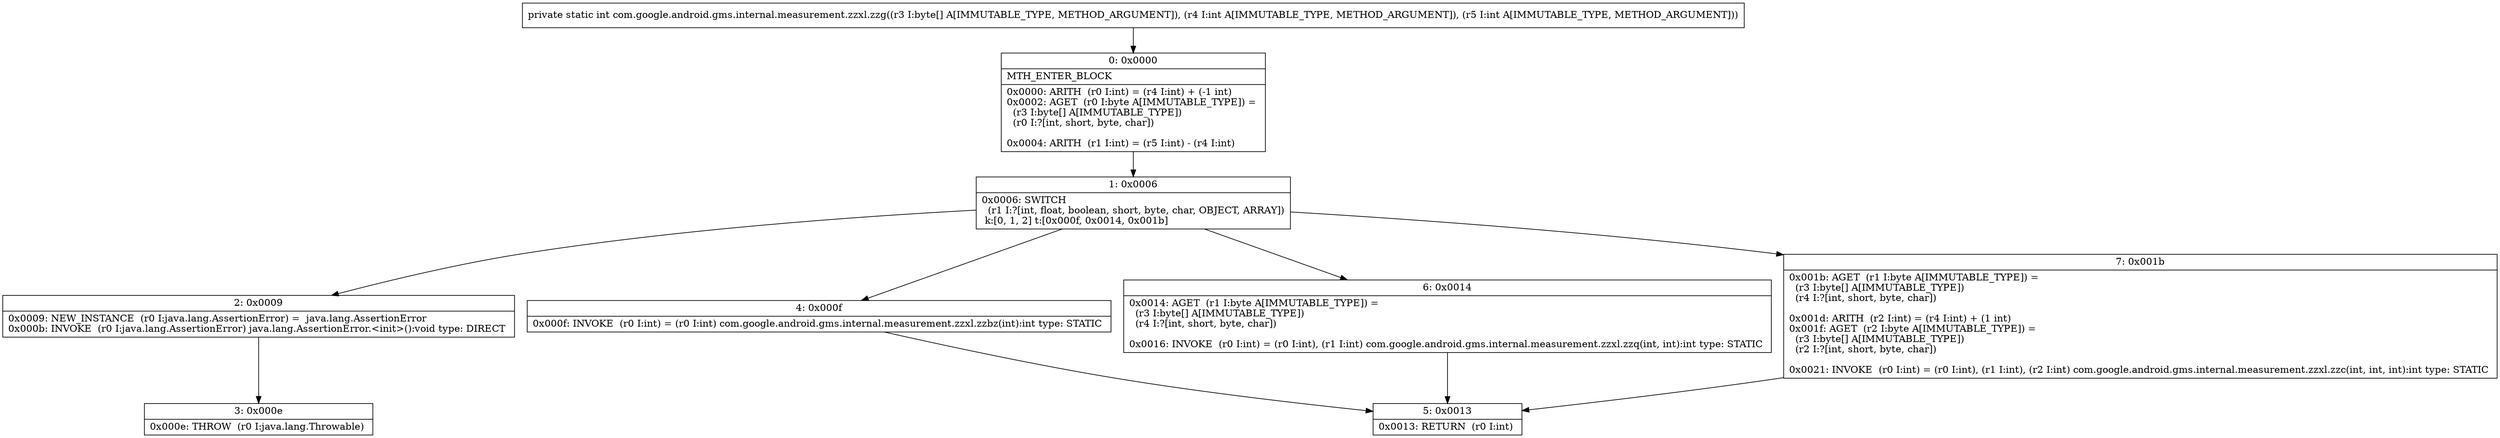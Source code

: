 digraph "CFG forcom.google.android.gms.internal.measurement.zzxl.zzg([BII)I" {
Node_0 [shape=record,label="{0\:\ 0x0000|MTH_ENTER_BLOCK\l|0x0000: ARITH  (r0 I:int) = (r4 I:int) + (\-1 int) \l0x0002: AGET  (r0 I:byte A[IMMUTABLE_TYPE]) = \l  (r3 I:byte[] A[IMMUTABLE_TYPE])\l  (r0 I:?[int, short, byte, char])\l \l0x0004: ARITH  (r1 I:int) = (r5 I:int) \- (r4 I:int) \l}"];
Node_1 [shape=record,label="{1\:\ 0x0006|0x0006: SWITCH  \l  (r1 I:?[int, float, boolean, short, byte, char, OBJECT, ARRAY])\l k:[0, 1, 2] t:[0x000f, 0x0014, 0x001b] \l}"];
Node_2 [shape=record,label="{2\:\ 0x0009|0x0009: NEW_INSTANCE  (r0 I:java.lang.AssertionError) =  java.lang.AssertionError \l0x000b: INVOKE  (r0 I:java.lang.AssertionError) java.lang.AssertionError.\<init\>():void type: DIRECT \l}"];
Node_3 [shape=record,label="{3\:\ 0x000e|0x000e: THROW  (r0 I:java.lang.Throwable) \l}"];
Node_4 [shape=record,label="{4\:\ 0x000f|0x000f: INVOKE  (r0 I:int) = (r0 I:int) com.google.android.gms.internal.measurement.zzxl.zzbz(int):int type: STATIC \l}"];
Node_5 [shape=record,label="{5\:\ 0x0013|0x0013: RETURN  (r0 I:int) \l}"];
Node_6 [shape=record,label="{6\:\ 0x0014|0x0014: AGET  (r1 I:byte A[IMMUTABLE_TYPE]) = \l  (r3 I:byte[] A[IMMUTABLE_TYPE])\l  (r4 I:?[int, short, byte, char])\l \l0x0016: INVOKE  (r0 I:int) = (r0 I:int), (r1 I:int) com.google.android.gms.internal.measurement.zzxl.zzq(int, int):int type: STATIC \l}"];
Node_7 [shape=record,label="{7\:\ 0x001b|0x001b: AGET  (r1 I:byte A[IMMUTABLE_TYPE]) = \l  (r3 I:byte[] A[IMMUTABLE_TYPE])\l  (r4 I:?[int, short, byte, char])\l \l0x001d: ARITH  (r2 I:int) = (r4 I:int) + (1 int) \l0x001f: AGET  (r2 I:byte A[IMMUTABLE_TYPE]) = \l  (r3 I:byte[] A[IMMUTABLE_TYPE])\l  (r2 I:?[int, short, byte, char])\l \l0x0021: INVOKE  (r0 I:int) = (r0 I:int), (r1 I:int), (r2 I:int) com.google.android.gms.internal.measurement.zzxl.zzc(int, int, int):int type: STATIC \l}"];
MethodNode[shape=record,label="{private static int com.google.android.gms.internal.measurement.zzxl.zzg((r3 I:byte[] A[IMMUTABLE_TYPE, METHOD_ARGUMENT]), (r4 I:int A[IMMUTABLE_TYPE, METHOD_ARGUMENT]), (r5 I:int A[IMMUTABLE_TYPE, METHOD_ARGUMENT])) }"];
MethodNode -> Node_0;
Node_0 -> Node_1;
Node_1 -> Node_2;
Node_1 -> Node_4;
Node_1 -> Node_6;
Node_1 -> Node_7;
Node_2 -> Node_3;
Node_4 -> Node_5;
Node_6 -> Node_5;
Node_7 -> Node_5;
}

